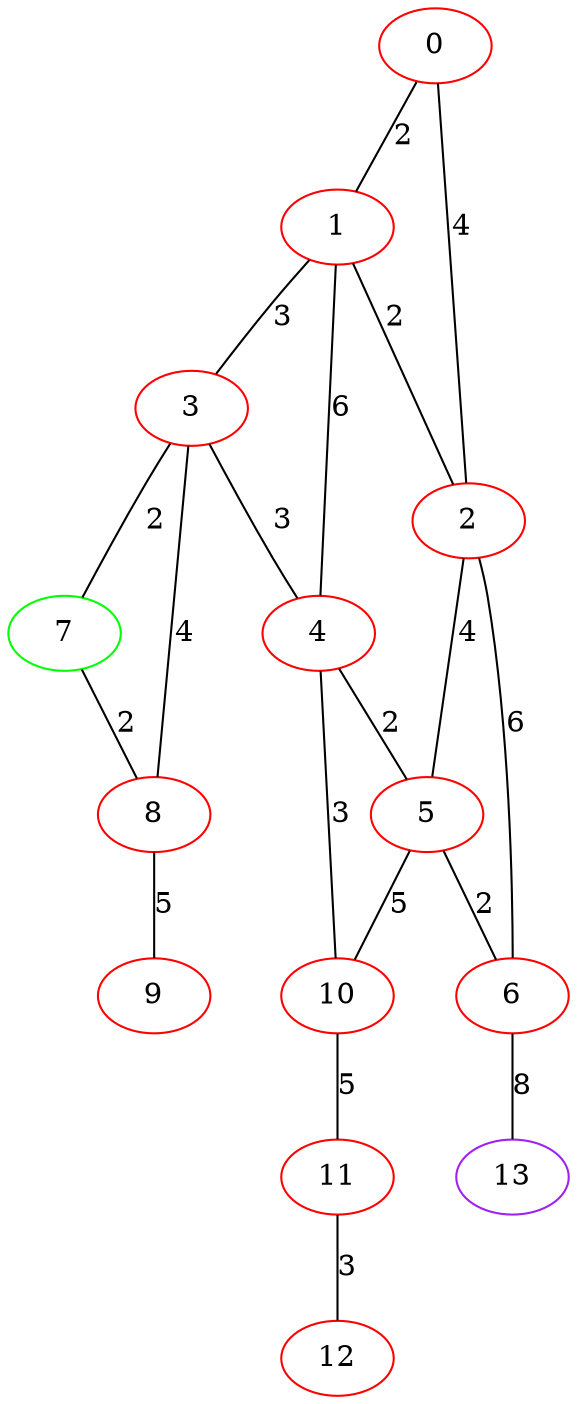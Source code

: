 graph "" {
0 [color=red, weight=1];
1 [color=red, weight=1];
2 [color=red, weight=1];
3 [color=red, weight=1];
4 [color=red, weight=1];
5 [color=red, weight=1];
6 [color=red, weight=1];
7 [color=green, weight=2];
8 [color=red, weight=1];
9 [color=red, weight=1];
10 [color=red, weight=1];
11 [color=red, weight=1];
12 [color=red, weight=1];
13 [color=purple, weight=4];
0 -- 1  [key=0, label=2];
0 -- 2  [key=0, label=4];
1 -- 2  [key=0, label=2];
1 -- 3  [key=0, label=3];
1 -- 4  [key=0, label=6];
2 -- 5  [key=0, label=4];
2 -- 6  [key=0, label=6];
3 -- 8  [key=0, label=4];
3 -- 4  [key=0, label=3];
3 -- 7  [key=0, label=2];
4 -- 10  [key=0, label=3];
4 -- 5  [key=0, label=2];
5 -- 10  [key=0, label=5];
5 -- 6  [key=0, label=2];
6 -- 13  [key=0, label=8];
7 -- 8  [key=0, label=2];
8 -- 9  [key=0, label=5];
10 -- 11  [key=0, label=5];
11 -- 12  [key=0, label=3];
}
